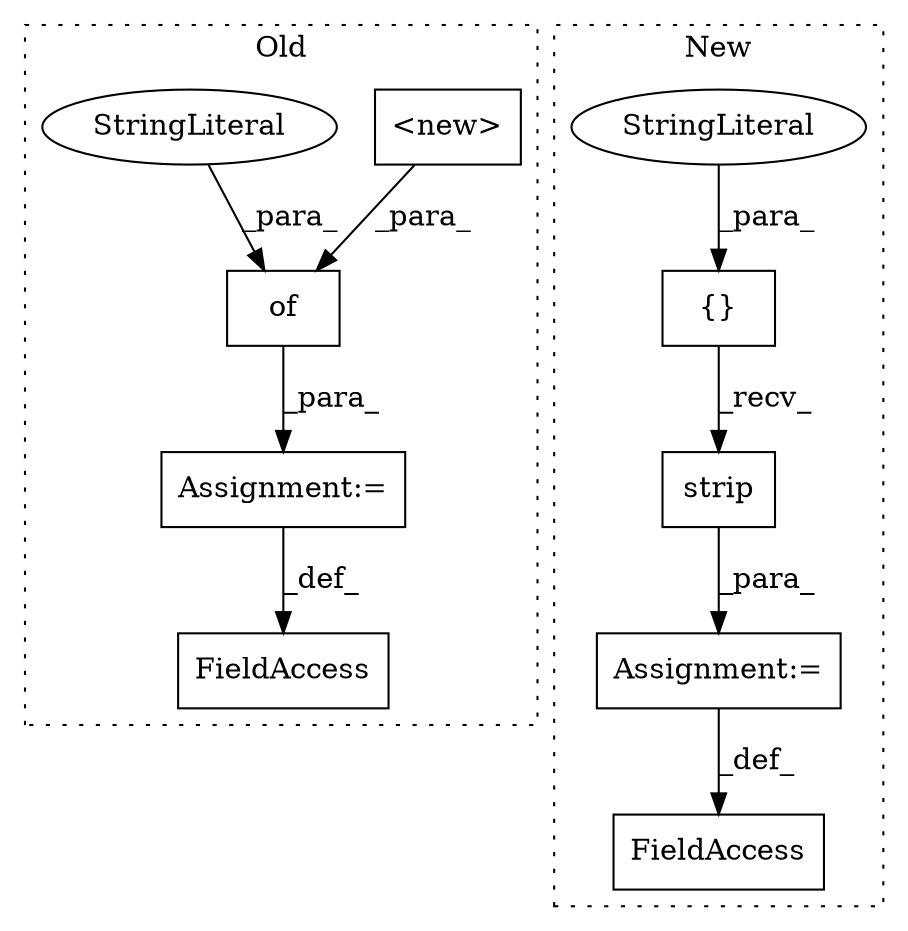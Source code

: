 digraph G {
subgraph cluster0 {
1 [label="<new>" a="14" s="724" l="22" shape="box"];
6 [label="FieldAccess" a="22" s="696" l="14" shape="box"];
8 [label="of" a="32" s="715,746" l="3,1" shape="box"];
9 [label="StringLiteral" a="45" s="718" l="5" shape="ellipse"];
10 [label="Assignment:=" a="7" s="710" l="1" shape="box"];
label = "Old";
style="dotted";
}
subgraph cluster1 {
2 [label="strip" a="32" s="2072" l="7" shape="box"];
3 [label="Assignment:=" a="7" s="1998" l="1" shape="box"];
4 [label="FieldAccess" a="22" s="2085" l="8" shape="box"];
5 [label="{}" a="4" s="2035,2060" l="1,1" shape="box"];
7 [label="StringLiteral" a="45" s="2042" l="11" shape="ellipse"];
label = "New";
style="dotted";
}
1 -> 8 [label="_para_"];
2 -> 3 [label="_para_"];
3 -> 4 [label="_def_"];
5 -> 2 [label="_recv_"];
7 -> 5 [label="_para_"];
8 -> 10 [label="_para_"];
9 -> 8 [label="_para_"];
10 -> 6 [label="_def_"];
}